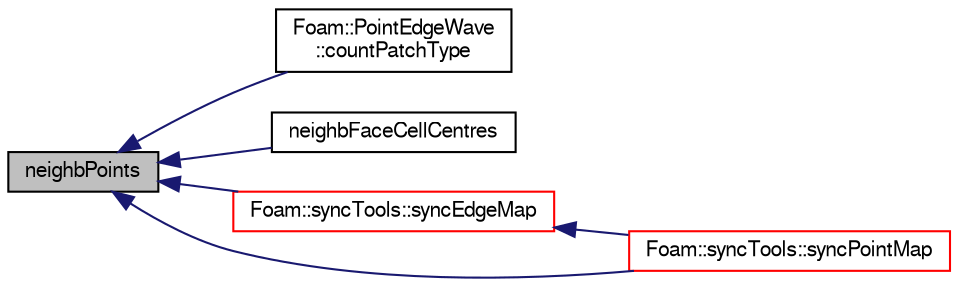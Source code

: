 digraph "neighbPoints"
{
  bgcolor="transparent";
  edge [fontname="FreeSans",fontsize="10",labelfontname="FreeSans",labelfontsize="10"];
  node [fontname="FreeSans",fontsize="10",shape=record];
  rankdir="LR";
  Node808 [label="neighbPoints",height=0.2,width=0.4,color="black", fillcolor="grey75", style="filled", fontcolor="black"];
  Node808 -> Node809 [dir="back",color="midnightblue",fontsize="10",style="solid",fontname="FreeSans"];
  Node809 [label="Foam::PointEdgeWave\l::countPatchType",height=0.2,width=0.4,color="black",URL="$a24858.html#a774d50194a0ab5809347d4eb20808ff6"];
  Node808 -> Node810 [dir="back",color="midnightblue",fontsize="10",style="solid",fontname="FreeSans"];
  Node810 [label="neighbFaceCellCentres",height=0.2,width=0.4,color="black",URL="$a27454.html#af9fd1ef68b2e004553f6c5c88cba6e8b",tooltip="Return processor-neighbbour patch neighbour cell centres. "];
  Node808 -> Node811 [dir="back",color="midnightblue",fontsize="10",style="solid",fontname="FreeSans"];
  Node811 [label="Foam::syncTools::syncEdgeMap",height=0.2,width=0.4,color="red",URL="$a27502.html#a154ac086463b8d7a0eed8c4539d3ab73",tooltip="Synchronize values on selected edges. "];
  Node811 -> Node817 [dir="back",color="midnightblue",fontsize="10",style="solid",fontname="FreeSans"];
  Node817 [label="Foam::syncTools::syncPointMap",height=0.2,width=0.4,color="red",URL="$a27502.html#a08bdf5c6403dd4367d1714c3d5b4145d",tooltip="Synchronize values on selected points. "];
  Node808 -> Node817 [dir="back",color="midnightblue",fontsize="10",style="solid",fontname="FreeSans"];
}
